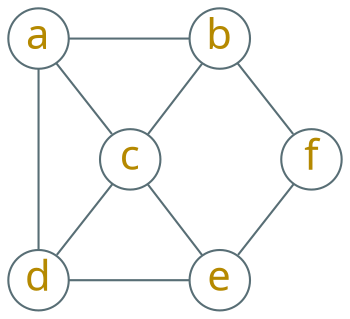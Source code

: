 digraph g {
    bgcolor=transparent
    rankdir=TB
    graph [nodesep=0.8, ranksep=0.4]
    node [shape=circle, fixedsize=true, width=0.4, color="#586e75", fontcolor="#b58900", fontsize=20, fontname="LXGWWenKai"]
    edge [arrowhead=none, color="#586e75", fontcolor="#268bd2", fontsize=16, fontname="LXGWWenKai" arrowsize=0.6]

    a -> {b,c,d}
    b -> {c,f}
    c -> {d,e}
    d -> e -> f

    {rank="same"; a; b}
    {rank="same"; c; f}
    {rank="same"; d; e}
}